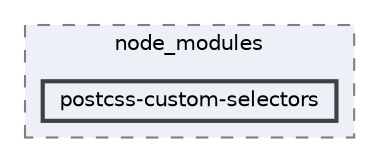 digraph "pkiclassroomrescheduler/src/main/frontend/node_modules/postcss-custom-selectors"
{
 // LATEX_PDF_SIZE
  bgcolor="transparent";
  edge [fontname=Helvetica,fontsize=10,labelfontname=Helvetica,labelfontsize=10];
  node [fontname=Helvetica,fontsize=10,shape=box,height=0.2,width=0.4];
  compound=true
  subgraph clusterdir_72953eda66ccb3a2722c28e1c3e6c23b {
    graph [ bgcolor="#edf0f7", pencolor="grey50", label="node_modules", fontname=Helvetica,fontsize=10 style="filled,dashed", URL="dir_72953eda66ccb3a2722c28e1c3e6c23b.html",tooltip=""]
  dir_23dd3792447ce7bb9ded103562708a9f [label="postcss-custom-selectors", fillcolor="#edf0f7", color="grey25", style="filled,bold", URL="dir_23dd3792447ce7bb9ded103562708a9f.html",tooltip=""];
  }
}
